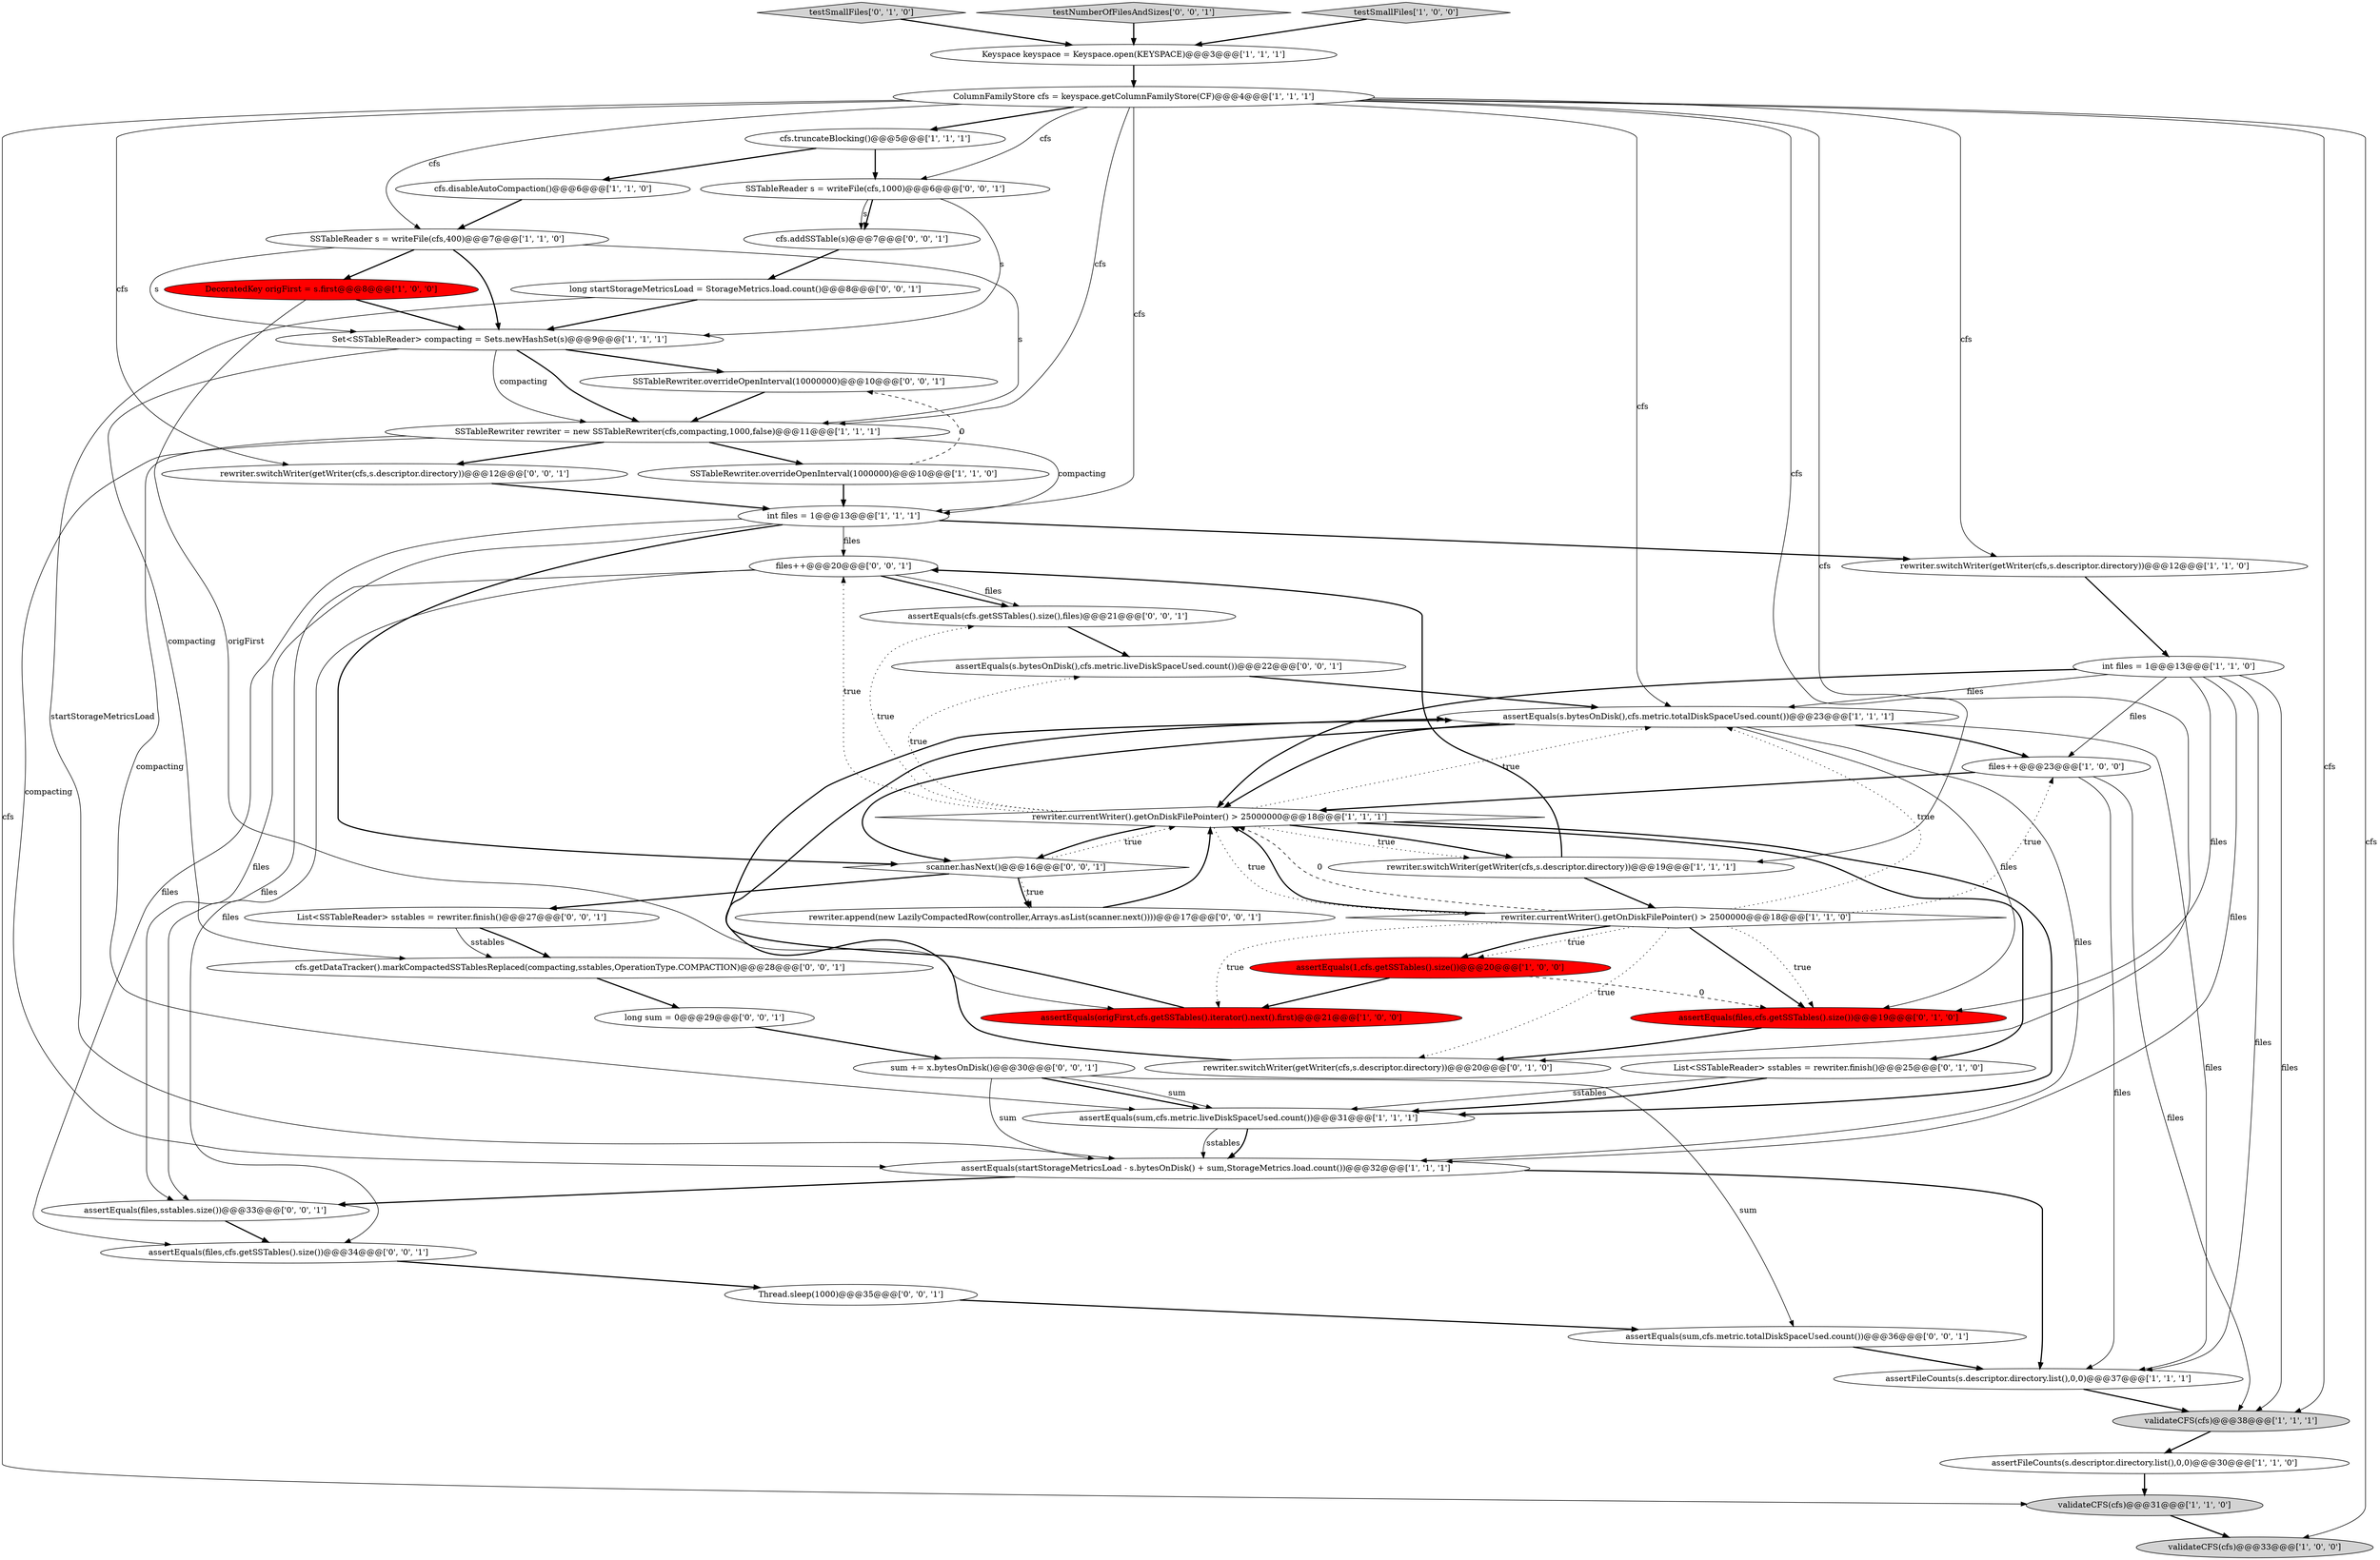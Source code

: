digraph {
47 [style = filled, label = "SSTableReader s = writeFile(cfs,1000)@@@6@@@['0', '0', '1']", fillcolor = white, shape = ellipse image = "AAA0AAABBB3BBB"];
44 [style = filled, label = "assertEquals(files,cfs.getSSTables().size())@@@34@@@['0', '0', '1']", fillcolor = white, shape = ellipse image = "AAA0AAABBB3BBB"];
46 [style = filled, label = "rewriter.append(new LazilyCompactedRow(controller,Arrays.asList(scanner.next())))@@@17@@@['0', '0', '1']", fillcolor = white, shape = ellipse image = "AAA0AAABBB3BBB"];
35 [style = filled, label = "files++@@@20@@@['0', '0', '1']", fillcolor = white, shape = ellipse image = "AAA0AAABBB3BBB"];
43 [style = filled, label = "cfs.getDataTracker().markCompactedSSTablesReplaced(compacting,sstables,OperationType.COMPACTION)@@@28@@@['0', '0', '1']", fillcolor = white, shape = ellipse image = "AAA0AAABBB3BBB"];
32 [style = filled, label = "Thread.sleep(1000)@@@35@@@['0', '0', '1']", fillcolor = white, shape = ellipse image = "AAA0AAABBB3BBB"];
1 [style = filled, label = "assertEquals(startStorageMetricsLoad - s.bytesOnDisk() + sum,StorageMetrics.load.count())@@@32@@@['1', '1', '1']", fillcolor = white, shape = ellipse image = "AAA0AAABBB1BBB"];
24 [style = filled, label = "files++@@@23@@@['1', '0', '0']", fillcolor = white, shape = ellipse image = "AAA0AAABBB1BBB"];
31 [style = filled, label = "List<SSTableReader> sstables = rewriter.finish()@@@27@@@['0', '0', '1']", fillcolor = white, shape = ellipse image = "AAA0AAABBB3BBB"];
28 [style = filled, label = "List<SSTableReader> sstables = rewriter.finish()@@@25@@@['0', '1', '0']", fillcolor = white, shape = ellipse image = "AAA0AAABBB2BBB"];
33 [style = filled, label = "long sum = 0@@@29@@@['0', '0', '1']", fillcolor = white, shape = ellipse image = "AAA0AAABBB3BBB"];
17 [style = filled, label = "assertEquals(origFirst,cfs.getSSTables().iterator().next().first)@@@21@@@['1', '0', '0']", fillcolor = red, shape = ellipse image = "AAA1AAABBB1BBB"];
26 [style = filled, label = "int files = 1@@@13@@@['1', '1', '0']", fillcolor = white, shape = ellipse image = "AAA0AAABBB1BBB"];
3 [style = filled, label = "SSTableReader s = writeFile(cfs,400)@@@7@@@['1', '1', '0']", fillcolor = white, shape = ellipse image = "AAA0AAABBB1BBB"];
34 [style = filled, label = "long startStorageMetricsLoad = StorageMetrics.load.count()@@@8@@@['0', '0', '1']", fillcolor = white, shape = ellipse image = "AAA0AAABBB3BBB"];
40 [style = filled, label = "assertEquals(s.bytesOnDisk(),cfs.metric.liveDiskSpaceUsed.count())@@@22@@@['0', '0', '1']", fillcolor = white, shape = ellipse image = "AAA0AAABBB3BBB"];
48 [style = filled, label = "rewriter.switchWriter(getWriter(cfs,s.descriptor.directory))@@@12@@@['0', '0', '1']", fillcolor = white, shape = ellipse image = "AAA0AAABBB3BBB"];
4 [style = filled, label = "rewriter.switchWriter(getWriter(cfs,s.descriptor.directory))@@@12@@@['1', '1', '0']", fillcolor = white, shape = ellipse image = "AAA0AAABBB1BBB"];
49 [style = filled, label = "scanner.hasNext()@@@16@@@['0', '0', '1']", fillcolor = white, shape = diamond image = "AAA0AAABBB3BBB"];
38 [style = filled, label = "SSTableRewriter.overrideOpenInterval(10000000)@@@10@@@['0', '0', '1']", fillcolor = white, shape = ellipse image = "AAA0AAABBB3BBB"];
15 [style = filled, label = "rewriter.currentWriter().getOnDiskFilePointer() > 25000000@@@18@@@['1', '1', '1']", fillcolor = white, shape = diamond image = "AAA0AAABBB1BBB"];
30 [style = filled, label = "rewriter.switchWriter(getWriter(cfs,s.descriptor.directory))@@@20@@@['0', '1', '0']", fillcolor = white, shape = ellipse image = "AAA0AAABBB2BBB"];
13 [style = filled, label = "validateCFS(cfs)@@@31@@@['1', '1', '0']", fillcolor = lightgray, shape = ellipse image = "AAA0AAABBB1BBB"];
29 [style = filled, label = "testSmallFiles['0', '1', '0']", fillcolor = lightgray, shape = diamond image = "AAA0AAABBB2BBB"];
25 [style = filled, label = "cfs.disableAutoCompaction()@@@6@@@['1', '1', '0']", fillcolor = white, shape = ellipse image = "AAA0AAABBB1BBB"];
6 [style = filled, label = "validateCFS(cfs)@@@38@@@['1', '1', '1']", fillcolor = lightgray, shape = ellipse image = "AAA0AAABBB1BBB"];
19 [style = filled, label = "cfs.truncateBlocking()@@@5@@@['1', '1', '1']", fillcolor = white, shape = ellipse image = "AAA0AAABBB1BBB"];
12 [style = filled, label = "assertEquals(1,cfs.getSSTables().size())@@@20@@@['1', '0', '0']", fillcolor = red, shape = ellipse image = "AAA1AAABBB1BBB"];
2 [style = filled, label = "assertEquals(s.bytesOnDisk(),cfs.metric.totalDiskSpaceUsed.count())@@@23@@@['1', '1', '1']", fillcolor = white, shape = ellipse image = "AAA0AAABBB1BBB"];
39 [style = filled, label = "assertEquals(cfs.getSSTables().size(),files)@@@21@@@['0', '0', '1']", fillcolor = white, shape = ellipse image = "AAA0AAABBB3BBB"];
22 [style = filled, label = "Set<SSTableReader> compacting = Sets.newHashSet(s)@@@9@@@['1', '1', '1']", fillcolor = white, shape = ellipse image = "AAA0AAABBB1BBB"];
9 [style = filled, label = "ColumnFamilyStore cfs = keyspace.getColumnFamilyStore(CF)@@@4@@@['1', '1', '1']", fillcolor = white, shape = ellipse image = "AAA0AAABBB1BBB"];
8 [style = filled, label = "assertFileCounts(s.descriptor.directory.list(),0,0)@@@30@@@['1', '1', '0']", fillcolor = white, shape = ellipse image = "AAA0AAABBB1BBB"];
20 [style = filled, label = "SSTableRewriter rewriter = new SSTableRewriter(cfs,compacting,1000,false)@@@11@@@['1', '1', '1']", fillcolor = white, shape = ellipse image = "AAA0AAABBB1BBB"];
27 [style = filled, label = "assertEquals(files,cfs.getSSTables().size())@@@19@@@['0', '1', '0']", fillcolor = red, shape = ellipse image = "AAA1AAABBB2BBB"];
42 [style = filled, label = "testNumberOfFilesAndSizes['0', '0', '1']", fillcolor = lightgray, shape = diamond image = "AAA0AAABBB3BBB"];
23 [style = filled, label = "Keyspace keyspace = Keyspace.open(KEYSPACE)@@@3@@@['1', '1', '1']", fillcolor = white, shape = ellipse image = "AAA0AAABBB1BBB"];
21 [style = filled, label = "SSTableRewriter.overrideOpenInterval(1000000)@@@10@@@['1', '1', '0']", fillcolor = white, shape = ellipse image = "AAA0AAABBB1BBB"];
45 [style = filled, label = "sum += x.bytesOnDisk()@@@30@@@['0', '0', '1']", fillcolor = white, shape = ellipse image = "AAA0AAABBB3BBB"];
37 [style = filled, label = "assertEquals(sum,cfs.metric.totalDiskSpaceUsed.count())@@@36@@@['0', '0', '1']", fillcolor = white, shape = ellipse image = "AAA0AAABBB3BBB"];
0 [style = filled, label = "rewriter.switchWriter(getWriter(cfs,s.descriptor.directory))@@@19@@@['1', '1', '1']", fillcolor = white, shape = ellipse image = "AAA0AAABBB1BBB"];
36 [style = filled, label = "cfs.addSSTable(s)@@@7@@@['0', '0', '1']", fillcolor = white, shape = ellipse image = "AAA0AAABBB3BBB"];
16 [style = filled, label = "DecoratedKey origFirst = s.first@@@8@@@['1', '0', '0']", fillcolor = red, shape = ellipse image = "AAA1AAABBB1BBB"];
5 [style = filled, label = "rewriter.currentWriter().getOnDiskFilePointer() > 2500000@@@18@@@['1', '1', '0']", fillcolor = white, shape = diamond image = "AAA0AAABBB1BBB"];
41 [style = filled, label = "assertEquals(files,sstables.size())@@@33@@@['0', '0', '1']", fillcolor = white, shape = ellipse image = "AAA0AAABBB3BBB"];
18 [style = filled, label = "testSmallFiles['1', '0', '0']", fillcolor = lightgray, shape = diamond image = "AAA0AAABBB1BBB"];
7 [style = filled, label = "int files = 1@@@13@@@['1', '1', '1']", fillcolor = white, shape = ellipse image = "AAA0AAABBB1BBB"];
11 [style = filled, label = "validateCFS(cfs)@@@33@@@['1', '0', '0']", fillcolor = lightgray, shape = ellipse image = "AAA0AAABBB1BBB"];
14 [style = filled, label = "assertFileCounts(s.descriptor.directory.list(),0,0)@@@37@@@['1', '1', '1']", fillcolor = white, shape = ellipse image = "AAA0AAABBB1BBB"];
10 [style = filled, label = "assertEquals(sum,cfs.metric.liveDiskSpaceUsed.count())@@@31@@@['1', '1', '1']", fillcolor = white, shape = ellipse image = "AAA0AAABBB1BBB"];
7->44 [style = solid, label="files"];
40->2 [style = bold, label=""];
42->23 [style = bold, label=""];
9->6 [style = solid, label="cfs"];
15->10 [style = bold, label=""];
32->37 [style = bold, label=""];
9->4 [style = solid, label="cfs"];
9->2 [style = solid, label="cfs"];
26->27 [style = solid, label="files"];
20->10 [style = solid, label="compacting"];
10->1 [style = solid, label="sstables"];
46->15 [style = bold, label=""];
5->15 [style = bold, label=""];
5->12 [style = dotted, label="true"];
3->16 [style = bold, label=""];
7->49 [style = bold, label=""];
47->36 [style = solid, label="s"];
9->11 [style = solid, label="cfs"];
5->24 [style = dotted, label="true"];
2->49 [style = bold, label=""];
2->27 [style = solid, label="files"];
9->48 [style = solid, label="cfs"];
20->48 [style = bold, label=""];
15->0 [style = bold, label=""];
16->17 [style = solid, label="origFirst"];
2->15 [style = bold, label=""];
26->15 [style = bold, label=""];
9->7 [style = solid, label="cfs"];
7->41 [style = solid, label="files"];
33->45 [style = bold, label=""];
9->47 [style = solid, label="cfs"];
2->24 [style = bold, label=""];
45->10 [style = bold, label=""];
1->41 [style = bold, label=""];
24->14 [style = solid, label="files"];
28->10 [style = solid, label="sstables"];
15->2 [style = dotted, label="true"];
27->30 [style = bold, label=""];
25->3 [style = bold, label=""];
49->15 [style = dotted, label="true"];
15->40 [style = dotted, label="true"];
20->1 [style = solid, label="compacting"];
45->37 [style = solid, label="sum"];
2->14 [style = solid, label="files"];
29->23 [style = bold, label=""];
15->35 [style = dotted, label="true"];
13->11 [style = bold, label=""];
19->25 [style = bold, label=""];
26->24 [style = solid, label="files"];
20->7 [style = solid, label="compacting"];
22->38 [style = bold, label=""];
26->6 [style = solid, label="files"];
17->2 [style = bold, label=""];
22->20 [style = bold, label=""];
49->31 [style = bold, label=""];
49->46 [style = bold, label=""];
44->32 [style = bold, label=""];
12->27 [style = dashed, label="0"];
43->33 [style = bold, label=""];
21->7 [style = bold, label=""];
34->1 [style = solid, label="startStorageMetricsLoad"];
5->30 [style = dotted, label="true"];
35->44 [style = solid, label="files"];
10->1 [style = bold, label=""];
47->36 [style = bold, label=""];
14->6 [style = bold, label=""];
3->22 [style = solid, label="s"];
26->2 [style = solid, label="files"];
49->46 [style = dotted, label="true"];
15->5 [style = dotted, label="true"];
38->20 [style = bold, label=""];
18->23 [style = bold, label=""];
2->1 [style = solid, label="files"];
47->22 [style = solid, label="s"];
12->17 [style = bold, label=""];
35->39 [style = bold, label=""];
24->6 [style = solid, label="files"];
9->30 [style = solid, label="cfs"];
21->38 [style = dashed, label="0"];
7->4 [style = bold, label=""];
15->0 [style = dotted, label="true"];
26->1 [style = solid, label="files"];
26->14 [style = solid, label="files"];
9->13 [style = solid, label="cfs"];
19->47 [style = bold, label=""];
45->1 [style = solid, label="sum"];
15->28 [style = bold, label=""];
39->40 [style = bold, label=""];
5->27 [style = dotted, label="true"];
9->19 [style = bold, label=""];
31->43 [style = bold, label=""];
48->7 [style = bold, label=""];
5->15 [style = dashed, label="0"];
9->3 [style = solid, label="cfs"];
36->34 [style = bold, label=""];
8->13 [style = bold, label=""];
0->5 [style = bold, label=""];
5->2 [style = dotted, label="true"];
24->15 [style = bold, label=""];
5->17 [style = dotted, label="true"];
15->49 [style = bold, label=""];
35->41 [style = solid, label="files"];
28->10 [style = bold, label=""];
15->39 [style = dotted, label="true"];
22->20 [style = solid, label="compacting"];
45->10 [style = solid, label="sum"];
9->20 [style = solid, label="cfs"];
9->0 [style = solid, label="cfs"];
4->26 [style = bold, label=""];
16->22 [style = bold, label=""];
3->22 [style = bold, label=""];
34->22 [style = bold, label=""];
20->21 [style = bold, label=""];
22->43 [style = solid, label="compacting"];
37->14 [style = bold, label=""];
5->12 [style = bold, label=""];
6->8 [style = bold, label=""];
7->35 [style = solid, label="files"];
0->35 [style = bold, label=""];
35->39 [style = solid, label="files"];
1->14 [style = bold, label=""];
5->27 [style = bold, label=""];
3->20 [style = solid, label="s"];
30->2 [style = bold, label=""];
23->9 [style = bold, label=""];
41->44 [style = bold, label=""];
31->43 [style = solid, label="sstables"];
}
